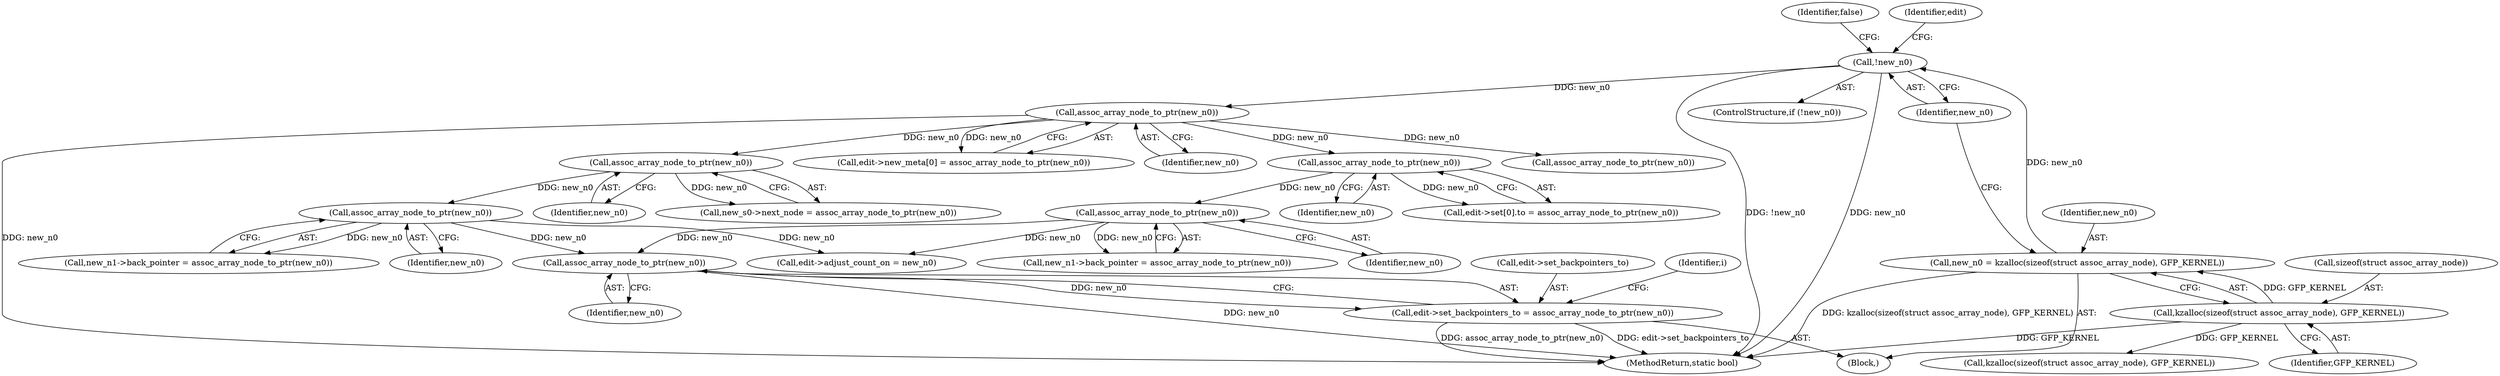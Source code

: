 digraph "0_linux_8d4a2ec1e0b41b0cf9a0c5cd4511da7f8e4f3de2@pointer" {
"1000726" [label="(Call,assoc_array_node_to_ptr(new_n0))"];
"1001126" [label="(Call,assoc_array_node_to_ptr(new_n0))"];
"1001109" [label="(Call,assoc_array_node_to_ptr(new_n0))"];
"1000280" [label="(Call,assoc_array_node_to_ptr(new_n0))"];
"1000270" [label="(Call,!new_n0)"];
"1000263" [label="(Call,new_n0 = kzalloc(sizeof(struct assoc_array_node), GFP_KERNEL))"];
"1000265" [label="(Call,kzalloc(sizeof(struct assoc_array_node), GFP_KERNEL))"];
"1000445" [label="(Call,assoc_array_node_to_ptr(new_n0))"];
"1000425" [label="(Call,assoc_array_node_to_ptr(new_n0))"];
"1000722" [label="(Call,edit->set_backpointers_to = assoc_array_node_to_ptr(new_n0))"];
"1000263" [label="(Call,new_n0 = kzalloc(sizeof(struct assoc_array_node), GFP_KERNEL))"];
"1000446" [label="(Identifier,new_n0)"];
"1001127" [label="(Identifier,new_n0)"];
"1000271" [label="(Identifier,new_n0)"];
"1000280" [label="(Call,assoc_array_node_to_ptr(new_n0))"];
"1001109" [label="(Call,assoc_array_node_to_ptr(new_n0))"];
"1000270" [label="(Call,!new_n0)"];
"1000265" [label="(Call,kzalloc(sizeof(struct assoc_array_node), GFP_KERNEL))"];
"1000889" [label="(Call,assoc_array_node_to_ptr(new_n0))"];
"1000268" [label="(Identifier,GFP_KERNEL)"];
"1000441" [label="(Call,new_n1->back_pointer = assoc_array_node_to_ptr(new_n0))"];
"1000264" [label="(Identifier,new_n0)"];
"1000425" [label="(Call,assoc_array_node_to_ptr(new_n0))"];
"1000273" [label="(Identifier,false)"];
"1001122" [label="(Call,new_n1->back_pointer = assoc_array_node_to_ptr(new_n0))"];
"1000281" [label="(Identifier,new_n0)"];
"1000445" [label="(Call,assoc_array_node_to_ptr(new_n0))"];
"1000277" [label="(Identifier,edit)"];
"1000695" [label="(Call,edit->adjust_count_on = new_n0)"];
"1000274" [label="(Call,edit->new_meta[0] = assoc_array_node_to_ptr(new_n0))"];
"1000284" [label="(Call,kzalloc(sizeof(struct assoc_array_node), GFP_KERNEL))"];
"1000266" [label="(Call,sizeof(struct assoc_array_node))"];
"1000269" [label="(ControlStructure,if (!new_n0))"];
"1000727" [label="(Identifier,new_n0)"];
"1000417" [label="(Call,edit->set[0].to = assoc_array_node_to_ptr(new_n0))"];
"1000723" [label="(Call,edit->set_backpointers_to)"];
"1000730" [label="(Identifier,i)"];
"1000726" [label="(Call,assoc_array_node_to_ptr(new_n0))"];
"1000722" [label="(Call,edit->set_backpointers_to = assoc_array_node_to_ptr(new_n0))"];
"1001251" [label="(MethodReturn,static bool)"];
"1000426" [label="(Identifier,new_n0)"];
"1001110" [label="(Identifier,new_n0)"];
"1000122" [label="(Block,)"];
"1001126" [label="(Call,assoc_array_node_to_ptr(new_n0))"];
"1001105" [label="(Call,new_s0->next_node = assoc_array_node_to_ptr(new_n0))"];
"1000726" -> "1000722"  [label="AST: "];
"1000726" -> "1000727"  [label="CFG: "];
"1000727" -> "1000726"  [label="AST: "];
"1000722" -> "1000726"  [label="CFG: "];
"1000726" -> "1001251"  [label="DDG: new_n0"];
"1000726" -> "1000722"  [label="DDG: new_n0"];
"1001126" -> "1000726"  [label="DDG: new_n0"];
"1000445" -> "1000726"  [label="DDG: new_n0"];
"1001126" -> "1001122"  [label="AST: "];
"1001126" -> "1001127"  [label="CFG: "];
"1001127" -> "1001126"  [label="AST: "];
"1001122" -> "1001126"  [label="CFG: "];
"1001126" -> "1000695"  [label="DDG: new_n0"];
"1001126" -> "1001122"  [label="DDG: new_n0"];
"1001109" -> "1001126"  [label="DDG: new_n0"];
"1001109" -> "1001105"  [label="AST: "];
"1001109" -> "1001110"  [label="CFG: "];
"1001110" -> "1001109"  [label="AST: "];
"1001105" -> "1001109"  [label="CFG: "];
"1001109" -> "1001105"  [label="DDG: new_n0"];
"1000280" -> "1001109"  [label="DDG: new_n0"];
"1000280" -> "1000274"  [label="AST: "];
"1000280" -> "1000281"  [label="CFG: "];
"1000281" -> "1000280"  [label="AST: "];
"1000274" -> "1000280"  [label="CFG: "];
"1000280" -> "1001251"  [label="DDG: new_n0"];
"1000280" -> "1000274"  [label="DDG: new_n0"];
"1000270" -> "1000280"  [label="DDG: new_n0"];
"1000280" -> "1000425"  [label="DDG: new_n0"];
"1000280" -> "1000889"  [label="DDG: new_n0"];
"1000270" -> "1000269"  [label="AST: "];
"1000270" -> "1000271"  [label="CFG: "];
"1000271" -> "1000270"  [label="AST: "];
"1000273" -> "1000270"  [label="CFG: "];
"1000277" -> "1000270"  [label="CFG: "];
"1000270" -> "1001251"  [label="DDG: !new_n0"];
"1000270" -> "1001251"  [label="DDG: new_n0"];
"1000263" -> "1000270"  [label="DDG: new_n0"];
"1000263" -> "1000122"  [label="AST: "];
"1000263" -> "1000265"  [label="CFG: "];
"1000264" -> "1000263"  [label="AST: "];
"1000265" -> "1000263"  [label="AST: "];
"1000271" -> "1000263"  [label="CFG: "];
"1000263" -> "1001251"  [label="DDG: kzalloc(sizeof(struct assoc_array_node), GFP_KERNEL)"];
"1000265" -> "1000263"  [label="DDG: GFP_KERNEL"];
"1000265" -> "1000268"  [label="CFG: "];
"1000266" -> "1000265"  [label="AST: "];
"1000268" -> "1000265"  [label="AST: "];
"1000265" -> "1001251"  [label="DDG: GFP_KERNEL"];
"1000265" -> "1000284"  [label="DDG: GFP_KERNEL"];
"1000445" -> "1000441"  [label="AST: "];
"1000445" -> "1000446"  [label="CFG: "];
"1000446" -> "1000445"  [label="AST: "];
"1000441" -> "1000445"  [label="CFG: "];
"1000445" -> "1000441"  [label="DDG: new_n0"];
"1000425" -> "1000445"  [label="DDG: new_n0"];
"1000445" -> "1000695"  [label="DDG: new_n0"];
"1000425" -> "1000417"  [label="AST: "];
"1000425" -> "1000426"  [label="CFG: "];
"1000426" -> "1000425"  [label="AST: "];
"1000417" -> "1000425"  [label="CFG: "];
"1000425" -> "1000417"  [label="DDG: new_n0"];
"1000722" -> "1000122"  [label="AST: "];
"1000723" -> "1000722"  [label="AST: "];
"1000730" -> "1000722"  [label="CFG: "];
"1000722" -> "1001251"  [label="DDG: assoc_array_node_to_ptr(new_n0)"];
"1000722" -> "1001251"  [label="DDG: edit->set_backpointers_to"];
}
